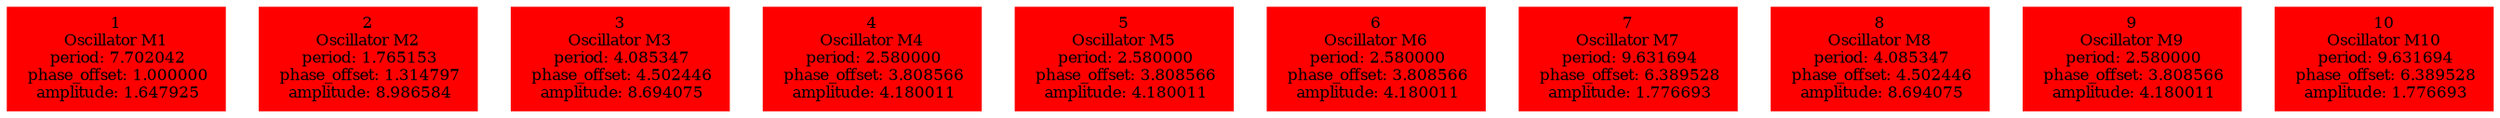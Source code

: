  digraph g{ forcelabels=true;
1 [label=<1<BR />Oscillator M1<BR /> period: 7.702042<BR /> phase_offset: 1.000000<BR /> amplitude: 1.647925>, shape=box,color=red,style=filled,fontsize=8];2 [label=<2<BR />Oscillator M2<BR /> period: 1.765153<BR /> phase_offset: 1.314797<BR /> amplitude: 8.986584>, shape=box,color=red,style=filled,fontsize=8];3 [label=<3<BR />Oscillator M3<BR /> period: 4.085347<BR /> phase_offset: 4.502446<BR /> amplitude: 8.694075>, shape=box,color=red,style=filled,fontsize=8];4 [label=<4<BR />Oscillator M4<BR /> period: 2.580000<BR /> phase_offset: 3.808566<BR /> amplitude: 4.180011>, shape=box,color=red,style=filled,fontsize=8];5 [label=<5<BR />Oscillator M5<BR /> period: 2.580000<BR /> phase_offset: 3.808566<BR /> amplitude: 4.180011>, shape=box,color=red,style=filled,fontsize=8];6 [label=<6<BR />Oscillator M6<BR /> period: 2.580000<BR /> phase_offset: 3.808566<BR /> amplitude: 4.180011>, shape=box,color=red,style=filled,fontsize=8];7 [label=<7<BR />Oscillator M7<BR /> period: 9.631694<BR /> phase_offset: 6.389528<BR /> amplitude: 1.776693>, shape=box,color=red,style=filled,fontsize=8];8 [label=<8<BR />Oscillator M8<BR /> period: 4.085347<BR /> phase_offset: 4.502446<BR /> amplitude: 8.694075>, shape=box,color=red,style=filled,fontsize=8];9 [label=<9<BR />Oscillator M9<BR /> period: 2.580000<BR /> phase_offset: 3.808566<BR /> amplitude: 4.180011>, shape=box,color=red,style=filled,fontsize=8];10 [label=<10<BR />Oscillator M10<BR /> period: 9.631694<BR /> phase_offset: 6.389528<BR /> amplitude: 1.776693>, shape=box,color=red,style=filled,fontsize=8]; }
